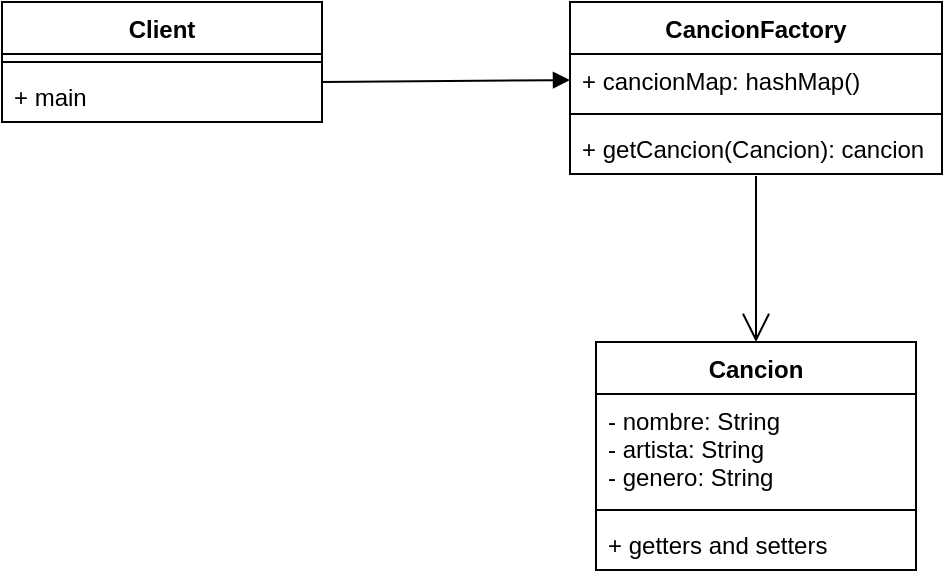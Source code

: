<mxfile version="16.6.5" type="device"><diagram id="T7PcbjQh3DAAb-zsXBl1" name="Page-1"><mxGraphModel dx="868" dy="450" grid="1" gridSize="10" guides="1" tooltips="1" connect="1" arrows="1" fold="1" page="1" pageScale="1" pageWidth="827" pageHeight="1169" math="0" shadow="0"><root><mxCell id="0"/><mxCell id="1" parent="0"/><mxCell id="SBJAuqDFvGtTRzV2S86L-1" value="Client" style="swimlane;fontStyle=1;align=center;verticalAlign=top;childLayout=stackLayout;horizontal=1;startSize=26;horizontalStack=0;resizeParent=1;resizeParentMax=0;resizeLast=0;collapsible=1;marginBottom=0;" vertex="1" parent="1"><mxGeometry x="50" y="120" width="160" height="60" as="geometry"/></mxCell><mxCell id="SBJAuqDFvGtTRzV2S86L-3" value="" style="line;strokeWidth=1;fillColor=none;align=left;verticalAlign=middle;spacingTop=-1;spacingLeft=3;spacingRight=3;rotatable=0;labelPosition=right;points=[];portConstraint=eastwest;" vertex="1" parent="SBJAuqDFvGtTRzV2S86L-1"><mxGeometry y="26" width="160" height="8" as="geometry"/></mxCell><mxCell id="SBJAuqDFvGtTRzV2S86L-4" value="+ main" style="text;strokeColor=none;fillColor=none;align=left;verticalAlign=top;spacingLeft=4;spacingRight=4;overflow=hidden;rotatable=0;points=[[0,0.5],[1,0.5]];portConstraint=eastwest;" vertex="1" parent="SBJAuqDFvGtTRzV2S86L-1"><mxGeometry y="34" width="160" height="26" as="geometry"/></mxCell><mxCell id="SBJAuqDFvGtTRzV2S86L-5" value="CancionFactory" style="swimlane;fontStyle=1;align=center;verticalAlign=top;childLayout=stackLayout;horizontal=1;startSize=26;horizontalStack=0;resizeParent=1;resizeParentMax=0;resizeLast=0;collapsible=1;marginBottom=0;" vertex="1" parent="1"><mxGeometry x="334" y="120" width="186" height="86" as="geometry"/></mxCell><mxCell id="SBJAuqDFvGtTRzV2S86L-6" value="+ cancionMap: hashMap()" style="text;strokeColor=none;fillColor=none;align=left;verticalAlign=top;spacingLeft=4;spacingRight=4;overflow=hidden;rotatable=0;points=[[0,0.5],[1,0.5]];portConstraint=eastwest;" vertex="1" parent="SBJAuqDFvGtTRzV2S86L-5"><mxGeometry y="26" width="186" height="26" as="geometry"/></mxCell><mxCell id="SBJAuqDFvGtTRzV2S86L-7" value="" style="line;strokeWidth=1;fillColor=none;align=left;verticalAlign=middle;spacingTop=-1;spacingLeft=3;spacingRight=3;rotatable=0;labelPosition=right;points=[];portConstraint=eastwest;" vertex="1" parent="SBJAuqDFvGtTRzV2S86L-5"><mxGeometry y="52" width="186" height="8" as="geometry"/></mxCell><mxCell id="SBJAuqDFvGtTRzV2S86L-8" value="+ getCancion(Cancion): cancion" style="text;strokeColor=none;fillColor=none;align=left;verticalAlign=top;spacingLeft=4;spacingRight=4;overflow=hidden;rotatable=0;points=[[0,0.5],[1,0.5]];portConstraint=eastwest;" vertex="1" parent="SBJAuqDFvGtTRzV2S86L-5"><mxGeometry y="60" width="186" height="26" as="geometry"/></mxCell><mxCell id="SBJAuqDFvGtTRzV2S86L-9" value="Cancion" style="swimlane;fontStyle=1;align=center;verticalAlign=top;childLayout=stackLayout;horizontal=1;startSize=26;horizontalStack=0;resizeParent=1;resizeParentMax=0;resizeLast=0;collapsible=1;marginBottom=0;" vertex="1" parent="1"><mxGeometry x="347" y="290" width="160" height="114" as="geometry"/></mxCell><mxCell id="SBJAuqDFvGtTRzV2S86L-10" value="- nombre: String&#10;- artista: String&#10;- genero: String" style="text;strokeColor=none;fillColor=none;align=left;verticalAlign=top;spacingLeft=4;spacingRight=4;overflow=hidden;rotatable=0;points=[[0,0.5],[1,0.5]];portConstraint=eastwest;" vertex="1" parent="SBJAuqDFvGtTRzV2S86L-9"><mxGeometry y="26" width="160" height="54" as="geometry"/></mxCell><mxCell id="SBJAuqDFvGtTRzV2S86L-11" value="" style="line;strokeWidth=1;fillColor=none;align=left;verticalAlign=middle;spacingTop=-1;spacingLeft=3;spacingRight=3;rotatable=0;labelPosition=right;points=[];portConstraint=eastwest;" vertex="1" parent="SBJAuqDFvGtTRzV2S86L-9"><mxGeometry y="80" width="160" height="8" as="geometry"/></mxCell><mxCell id="SBJAuqDFvGtTRzV2S86L-12" value="+ getters and setters" style="text;strokeColor=none;fillColor=none;align=left;verticalAlign=top;spacingLeft=4;spacingRight=4;overflow=hidden;rotatable=0;points=[[0,0.5],[1,0.5]];portConstraint=eastwest;" vertex="1" parent="SBJAuqDFvGtTRzV2S86L-9"><mxGeometry y="88" width="160" height="26" as="geometry"/></mxCell><mxCell id="SBJAuqDFvGtTRzV2S86L-13" value="" style="html=1;verticalAlign=bottom;endArrow=block;rounded=0;entryX=0;entryY=0.5;entryDx=0;entryDy=0;exitX=1;exitY=0.231;exitDx=0;exitDy=0;exitPerimeter=0;" edge="1" parent="1" source="SBJAuqDFvGtTRzV2S86L-4" target="SBJAuqDFvGtTRzV2S86L-6"><mxGeometry x="0.5" width="80" relative="1" as="geometry"><mxPoint x="220" y="160" as="sourcePoint"/><mxPoint x="300" y="160" as="targetPoint"/><mxPoint as="offset"/></mxGeometry></mxCell><mxCell id="SBJAuqDFvGtTRzV2S86L-17" value="" style="endArrow=open;endFill=1;endSize=12;html=1;rounded=0;exitX=0.5;exitY=1.038;exitDx=0;exitDy=0;exitPerimeter=0;" edge="1" parent="1" source="SBJAuqDFvGtTRzV2S86L-8" target="SBJAuqDFvGtTRzV2S86L-9"><mxGeometry width="160" relative="1" as="geometry"><mxPoint x="440" y="210" as="sourcePoint"/><mxPoint x="690" y="206" as="targetPoint"/></mxGeometry></mxCell></root></mxGraphModel></diagram></mxfile>